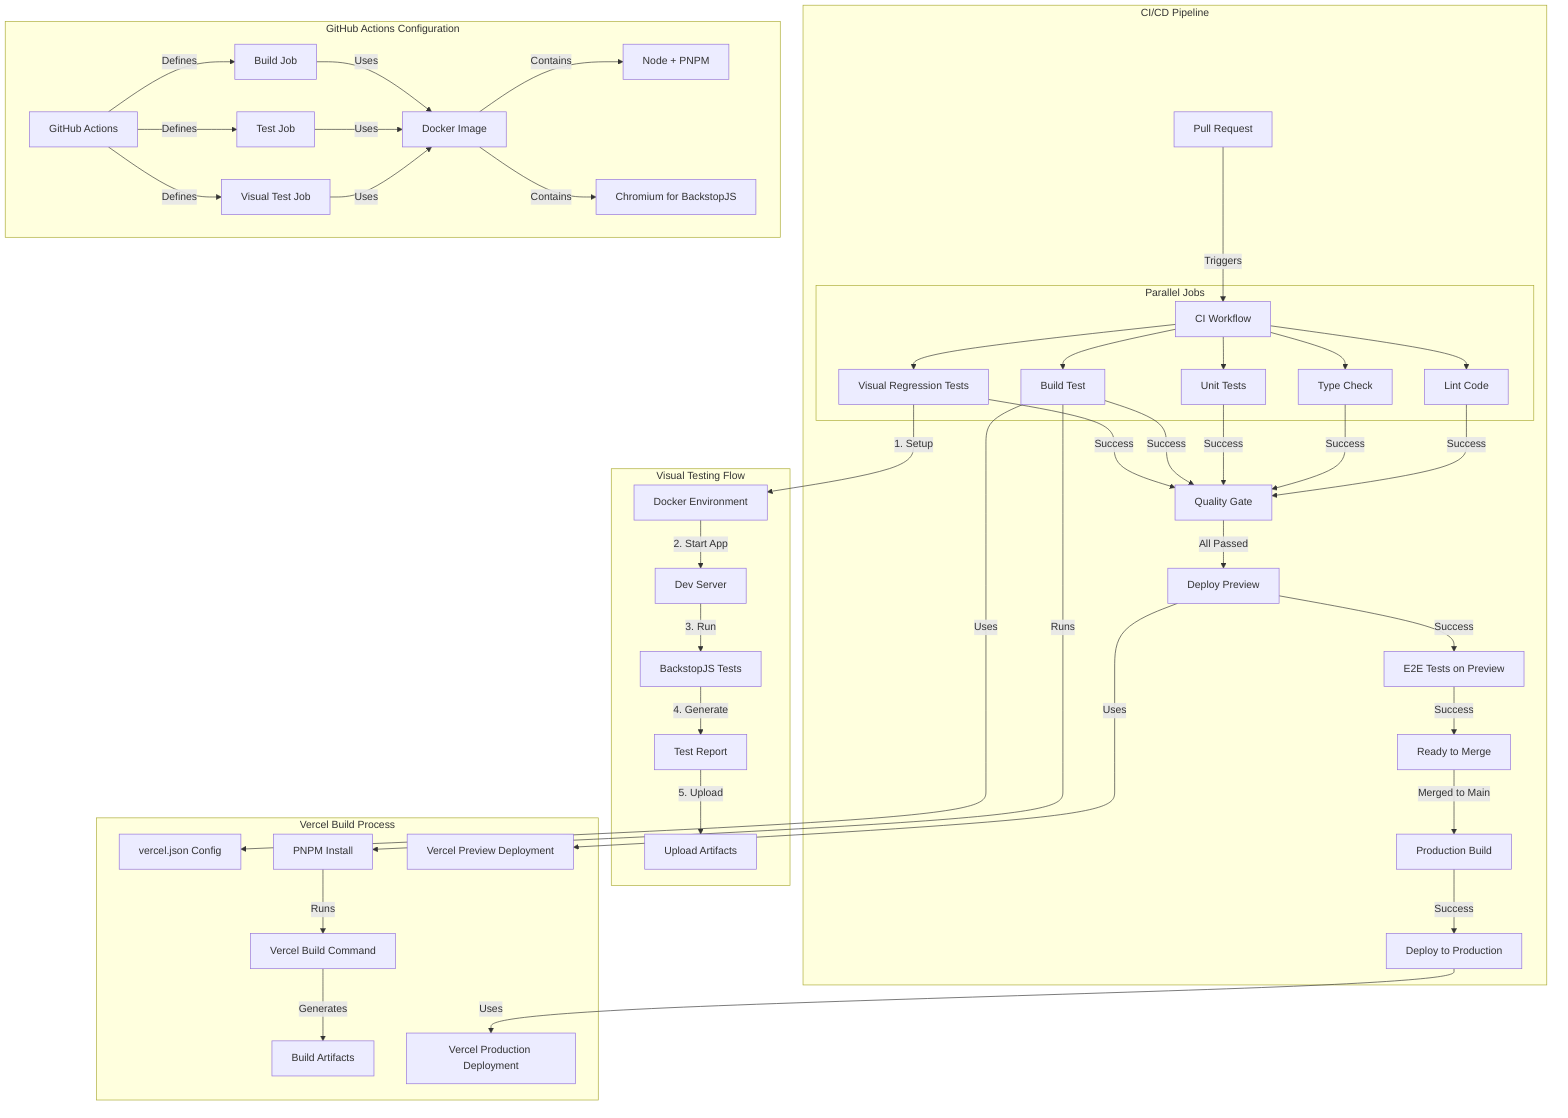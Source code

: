 graph TD
    subgraph "CI/CD Pipeline"
        PR[Pull Request] --> |Triggers| CI[CI Workflow]
        
        subgraph "Parallel Jobs"
            CI --> Lint[Lint Code]
            CI --> TypeCheck[Type Check]
            CI --> UnitTest[Unit Tests]
            CI --> BuildTest[Build Test]
            CI --> VisualTest[Visual Regression Tests]
        end
        
        Lint --> |Success| QualityGate[Quality Gate]
        TypeCheck --> |Success| QualityGate
        UnitTest --> |Success| QualityGate
        BuildTest --> |Success| QualityGate
        VisualTest --> |Success| QualityGate
        
        QualityGate --> |All Passed| DeployPreview[Deploy Preview]
        DeployPreview --> |Success| E2ETest[E2E Tests on Preview]
        
        E2ETest --> |Success| MergePR[Ready to Merge]
        MergePR --> |Merged to Main| ProdBuild[Production Build]
        ProdBuild --> |Success| DeployProd[Deploy to Production]
    end
    
    subgraph "Visual Testing Flow"
        VisualTest --> |1. Setup| DockerEnv[Docker Environment]
        DockerEnv --> |2. Start App| DevServer[Dev Server]
        DevServer --> |3. Run| BackstopTests[BackstopJS Tests]
        BackstopTests --> |4. Generate| TestReport[Test Report]
        TestReport --> |5. Upload| Artifacts[Upload Artifacts]
    end
    
    subgraph "Vercel Build Process"
        BuildTest --> |Uses| VercelConfig[vercel.json Config]
        BuildTest --> |Runs| PNPMInstall[PNPM Install]
        PNPMInstall --> |Runs| VercelBuild[Vercel Build Command]
        VercelBuild --> |Generates| BuildArtifacts[Build Artifacts]
        
        DeployPreview --> |Uses| VercelPreview[Vercel Preview Deployment]
        DeployProd --> |Uses| VercelProd[Vercel Production Deployment]
    end
    
    subgraph "GitHub Actions Configuration"
        GHActions[GitHub Actions] --> |Defines| BuildJob[Build Job]
        GHActions --> |Defines| TestJob[Test Job]
        GHActions --> |Defines| VisualJob[Visual Test Job]
        
        BuildJob --> |Uses| DockerImage[Docker Image]
        TestJob --> |Uses| DockerImage
        VisualJob --> |Uses| DockerImage
        
        DockerImage --> |Contains| NodePNPM[Node + PNPM]
        DockerImage --> |Contains| Chromium[Chromium for BackstopJS]
    end